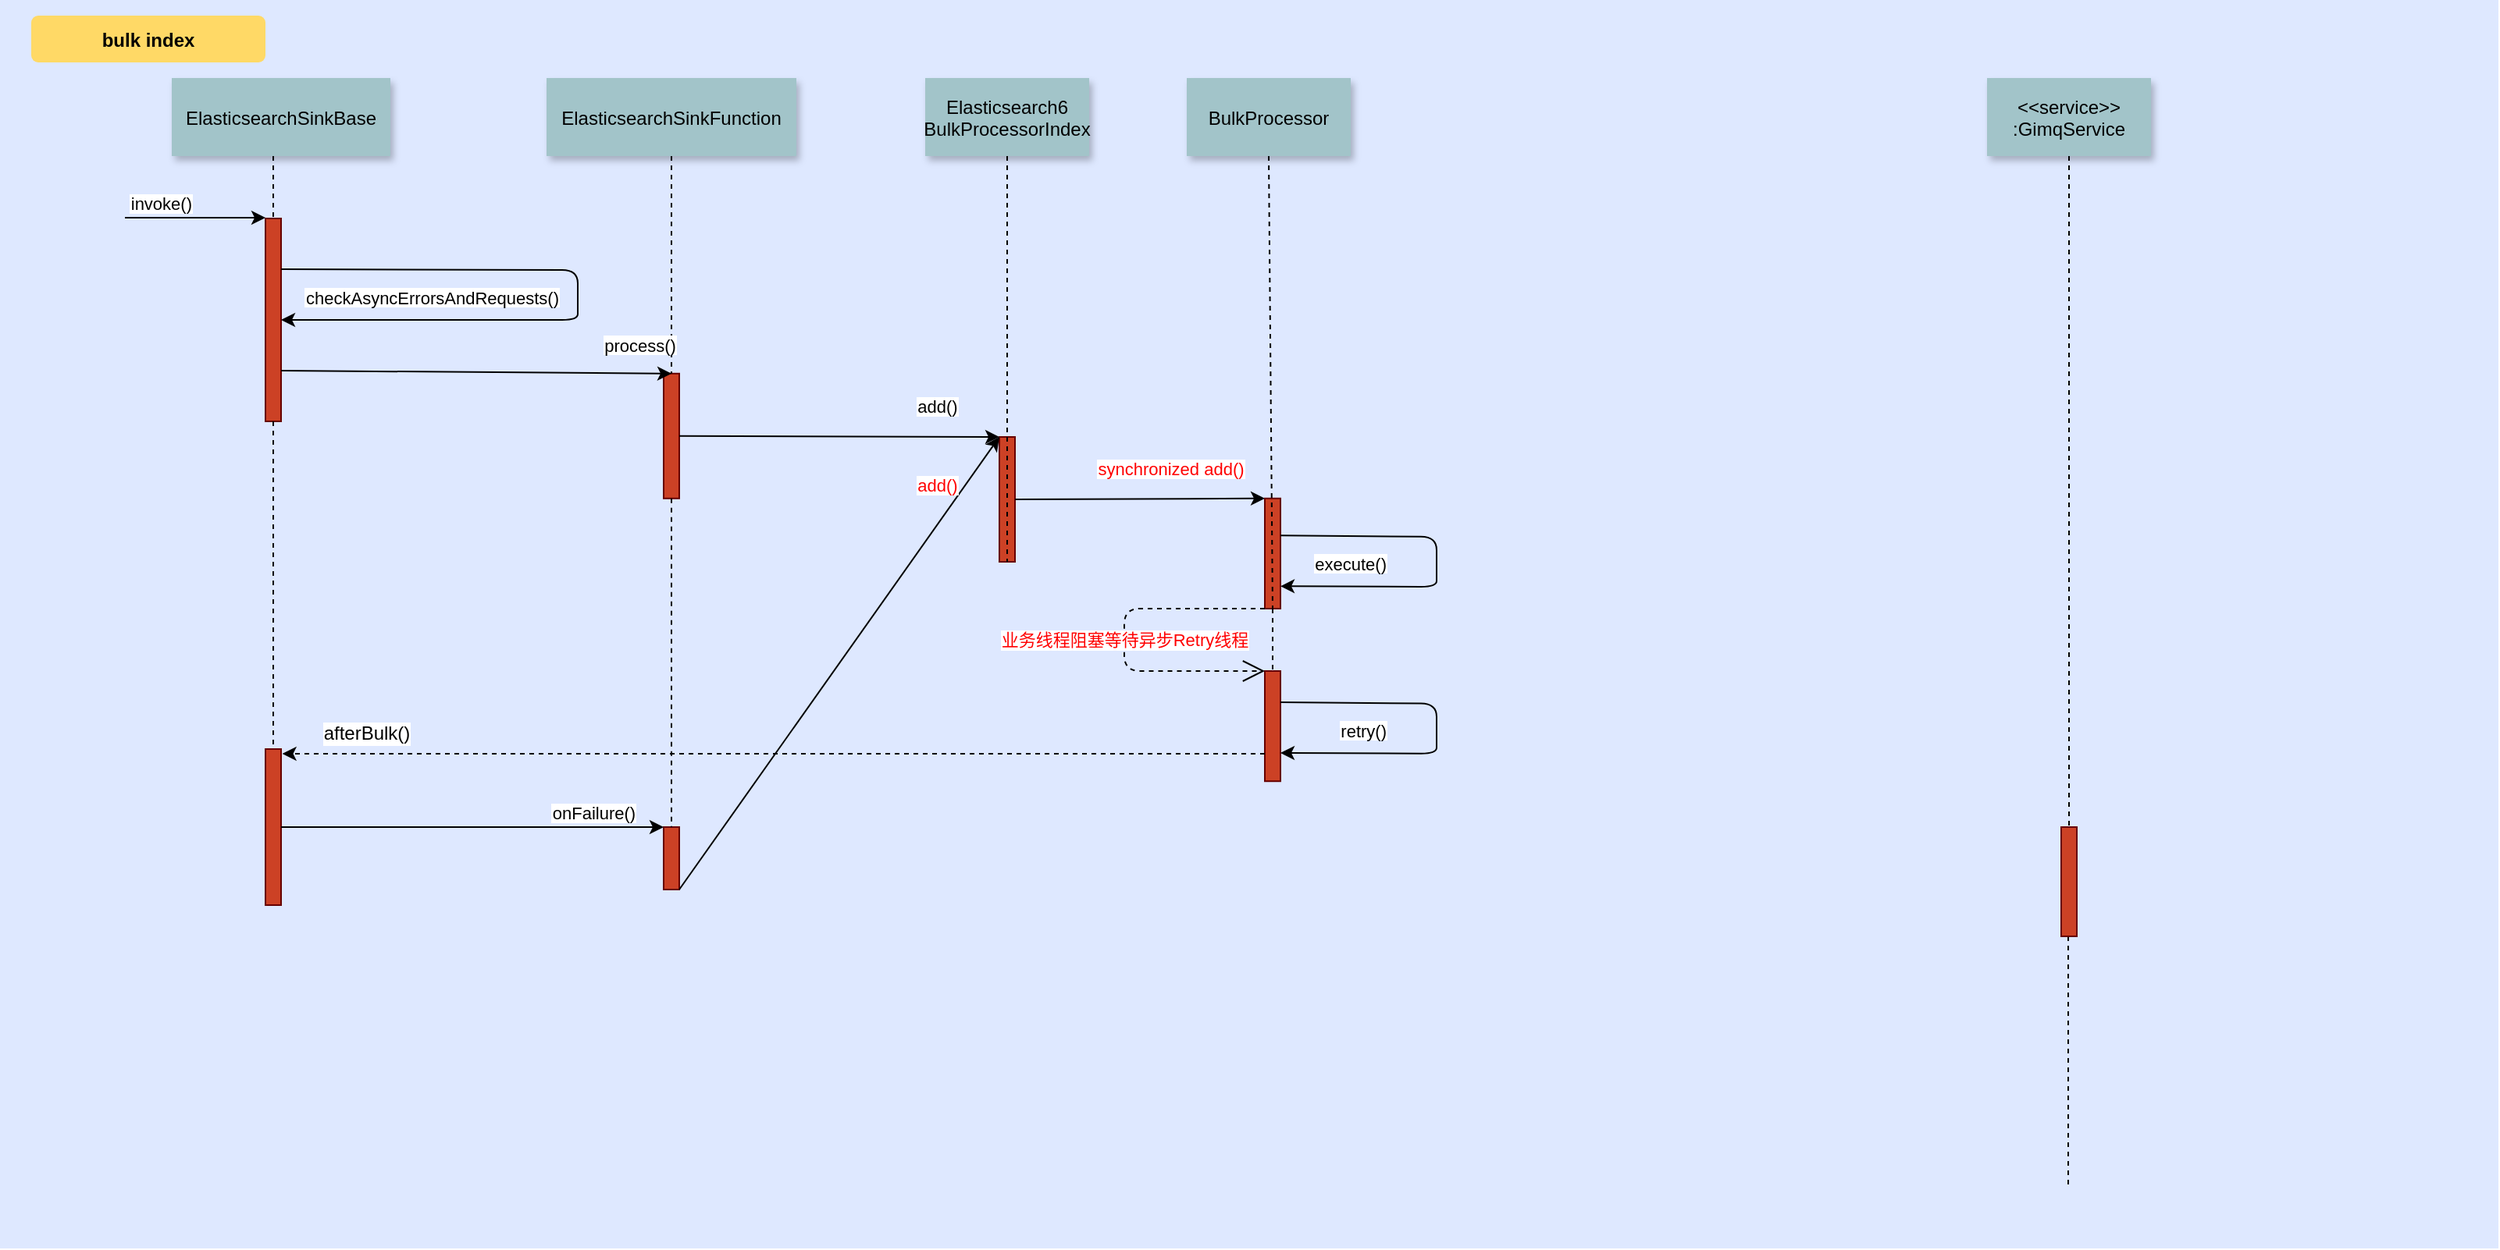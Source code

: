 <mxfile version="14.2.4" type="github">
  <diagram name="Page-1" id="9361dd3d-8414-5efd-6122-117bd74ce7a7">
    <mxGraphModel dx="940" dy="704" grid="1" gridSize="10" guides="1" tooltips="1" connect="1" arrows="1" fold="1" page="0" pageScale="1.5" pageWidth="826" pageHeight="1169" background="#ffffff" math="0" shadow="0">
      <root>
        <mxCell id="0" />
        <mxCell id="1" parent="0" />
        <mxCell id="69" value="" style="fillColor=#DEE8FF;strokeColor=none" parent="1" vertex="1">
          <mxGeometry x="30" y="10" width="1600" height="800" as="geometry" />
        </mxCell>
        <mxCell id="81" value="" style="edgeStyle=elbowEdgeStyle;elbow=horizontal;endArrow=none;dashed=1" parent="1" edge="1">
          <mxGeometry x="1460" y="437.894" width="100" height="100" as="geometry">
            <mxPoint x="1354.5" y="610" as="sourcePoint" />
            <mxPoint x="1354.5" y="770" as="targetPoint" />
          </mxGeometry>
        </mxCell>
        <mxCell id="2" value="" style="fillColor=#CC4125;strokeColor=#660000" parent="1" vertex="1">
          <mxGeometry x="200" y="150" width="10" height="130" as="geometry" />
        </mxCell>
        <mxCell id="3" value="invoke()" style="edgeStyle=none;verticalLabelPosition=top;verticalAlign=bottom;labelPosition=left;align=right" parent="1" edge="1">
          <mxGeometry x="110" y="49.5" width="100" height="100" as="geometry">
            <mxPoint x="110" y="149.5" as="sourcePoint" />
            <mxPoint x="200" y="149.5" as="targetPoint" />
          </mxGeometry>
        </mxCell>
        <mxCell id="4" value="ElasticsearchSinkBase" style="shadow=1;fillColor=#A2C4C9;strokeColor=none" parent="1" vertex="1">
          <mxGeometry x="140" y="60" width="140" height="50" as="geometry" />
        </mxCell>
        <mxCell id="6" value="" style="fillColor=#CC4125;strokeColor=#660000" parent="1" vertex="1">
          <mxGeometry x="455" y="249.39" width="10" height="80" as="geometry" />
        </mxCell>
        <mxCell id="7" value="ElasticsearchSinkFunction" style="shadow=1;fillColor=#A2C4C9;strokeColor=none" parent="1" vertex="1">
          <mxGeometry x="380" y="60" width="160" height="50" as="geometry" />
        </mxCell>
        <mxCell id="8" value="" style="edgeStyle=none;endArrow=none;dashed=1" parent="1" source="7" target="6" edge="1">
          <mxGeometry x="272.335" y="165" width="100" height="100" as="geometry">
            <mxPoint x="347.259" y="110" as="sourcePoint" />
            <mxPoint x="347.576" y="165" as="targetPoint" />
          </mxGeometry>
        </mxCell>
        <mxCell id="9" value="process()" style="edgeStyle=none;verticalLabelPosition=top;verticalAlign=bottom;exitX=1;exitY=0.75;exitDx=0;exitDy=0;entryX=0.5;entryY=0;entryDx=0;entryDy=0;" parent="1" edge="1" target="6" source="2">
          <mxGeometry width="100" height="100" as="geometry">
            <mxPoint x="210" y="179.5" as="sourcePoint" />
            <mxPoint x="340" y="179.5" as="targetPoint" />
            <mxPoint x="105" y="-8" as="offset" />
          </mxGeometry>
        </mxCell>
        <mxCell id="21" value="" style="fillColor=#CC4125;strokeColor=#660000" parent="1" vertex="1">
          <mxGeometry x="670" y="290.004" width="10" height="80" as="geometry" />
        </mxCell>
        <mxCell id="22" value="Elasticsearch6&#xa;BulkProcessorIndex" style="shadow=1;fillColor=#A2C4C9;strokeColor=none" parent="1" vertex="1">
          <mxGeometry x="622.5" y="60" width="105" height="50" as="geometry" />
        </mxCell>
        <mxCell id="23" value="" style="edgeStyle=none;endArrow=none;dashed=1;entryX=0.5;entryY=1;entryDx=0;entryDy=0;" parent="1" source="22" target="21" edge="1">
          <mxGeometry x="614.488" y="175.0" width="100" height="100" as="geometry">
            <mxPoint x="674.653" y="110" as="sourcePoint" />
            <mxPoint x="674.653" y="260" as="targetPoint" />
          </mxGeometry>
        </mxCell>
        <mxCell id="33" value="" style="edgeStyle=elbowEdgeStyle;elbow=horizontal;endArrow=none;dashed=1" parent="1" source="4" target="2" edge="1">
          <mxGeometry x="230.0" y="310" width="100" height="100" as="geometry">
            <mxPoint x="230.0" y="410" as="sourcePoint" />
            <mxPoint x="330" y="310" as="targetPoint" />
          </mxGeometry>
        </mxCell>
        <mxCell id="42" value="" style="fillColor=#CC4125;strokeColor=#660000" parent="1" vertex="1">
          <mxGeometry x="200" y="490" width="10" height="100" as="geometry" />
        </mxCell>
        <mxCell id="44" value="" style="edgeStyle=none;dashed=1;endArrow=none" parent="1" source="2" target="42" edge="1">
          <mxGeometry x="50" y="300" width="100" height="100" as="geometry">
            <mxPoint x="50" y="400" as="sourcePoint" />
            <mxPoint x="150" y="300" as="targetPoint" />
          </mxGeometry>
        </mxCell>
        <mxCell id="48" value="" style="fillColor=#CC4125;strokeColor=#660000" parent="1" vertex="1">
          <mxGeometry x="455" y="540" width="10" height="40" as="geometry" />
        </mxCell>
        <mxCell id="52" value="" style="edgeStyle=none;endArrow=none;dashed=1" parent="1" source="6" target="48" edge="1">
          <mxGeometry x="376.571" y="339.697" width="100" height="100" as="geometry">
            <mxPoint x="451.736" y="284.697" as="sourcePoint" />
            <mxPoint x="451.736" y="464.091" as="targetPoint" />
          </mxGeometry>
        </mxCell>
        <mxCell id="58" value="" style="fillColor=#CC4125;strokeColor=#660000" parent="1" vertex="1">
          <mxGeometry x="1350" y="540" width="10" height="70" as="geometry" />
        </mxCell>
        <mxCell id="64" value="&lt;&lt;service&gt;&gt;&#xa;:GimqService" style="shadow=1;fillColor=#A2C4C9;strokeColor=none" parent="1" vertex="1">
          <mxGeometry x="1302.5" y="60" width="105" height="50" as="geometry" />
        </mxCell>
        <mxCell id="65" value="" style="edgeStyle=none;endArrow=none;dashed=1" parent="1" source="64" target="58" edge="1">
          <mxGeometry x="1174.071" y="210" width="100" height="100" as="geometry">
            <mxPoint x="1222.5" y="115" as="sourcePoint" />
            <mxPoint x="1222.5" y="445" as="targetPoint" />
          </mxGeometry>
        </mxCell>
        <mxCell id="71" value="bulk index" style="rounded=1;fontStyle=1;fillColor=#FFD966;strokeColor=none" parent="1" vertex="1">
          <mxGeometry x="50" y="20" width="150" height="30" as="geometry" />
        </mxCell>
        <mxCell id="IMTFZmsWNQajksGAzi-T-99" value="checkAsyncErrorsAndRequests()" style="edgeStyle=none;verticalLabelPosition=top;verticalAlign=bottom;labelPosition=left;align=right;exitX=1;exitY=0.25;exitDx=0;exitDy=0;entryX=1;entryY=0.5;entryDx=0;entryDy=0;" edge="1" parent="1" source="2" target="2">
          <mxGeometry width="100" height="100" as="geometry">
            <mxPoint x="120" y="159.5" as="sourcePoint" />
            <mxPoint x="210" y="159.5" as="targetPoint" />
            <Array as="points">
              <mxPoint x="400" y="183" />
              <mxPoint x="400" y="200" />
              <mxPoint x="400" y="215" />
            </Array>
            <mxPoint x="180" y="11" as="offset" />
          </mxGeometry>
        </mxCell>
        <mxCell id="IMTFZmsWNQajksGAzi-T-102" value="add()" style="edgeStyle=none;verticalLabelPosition=top;verticalAlign=bottom;exitX=1;exitY=0.5;exitDx=0;exitDy=0;entryX=0;entryY=0;entryDx=0;entryDy=0;" edge="1" parent="1" source="6" target="21">
          <mxGeometry width="100" height="100" as="geometry">
            <mxPoint x="465" y="280" as="sourcePoint" />
            <mxPoint x="715" y="281.89" as="targetPoint" />
            <mxPoint x="63" y="-10" as="offset" />
          </mxGeometry>
        </mxCell>
        <mxCell id="IMTFZmsWNQajksGAzi-T-103" value="BulkProcessor" style="shadow=1;fillColor=#A2C4C9;strokeColor=none" vertex="1" parent="1">
          <mxGeometry x="790" y="60" width="105" height="50" as="geometry" />
        </mxCell>
        <mxCell id="IMTFZmsWNQajksGAzi-T-106" value="" style="edgeStyle=none;endArrow=none;dashed=1;exitX=0.5;exitY=1;exitDx=0;exitDy=0;" edge="1" parent="1" source="IMTFZmsWNQajksGAzi-T-113">
          <mxGeometry x="799.071" y="205" width="100" height="100" as="geometry">
            <mxPoint x="842.5" y="110" as="sourcePoint" />
            <mxPoint x="850" y="480" as="targetPoint" />
          </mxGeometry>
        </mxCell>
        <mxCell id="IMTFZmsWNQajksGAzi-T-107" value="synchronized add()" style="edgeStyle=none;verticalLabelPosition=top;verticalAlign=bottom;exitX=1;exitY=0.5;exitDx=0;exitDy=0;entryX=0;entryY=0;entryDx=0;entryDy=0;fontColor=#FF0000;" edge="1" parent="1" source="21" target="IMTFZmsWNQajksGAzi-T-104">
          <mxGeometry width="100" height="100" as="geometry">
            <mxPoint x="690" y="328.39" as="sourcePoint" />
            <mxPoint x="810" y="329" as="targetPoint" />
            <mxPoint x="20" y="-10" as="offset" />
          </mxGeometry>
        </mxCell>
        <mxCell id="IMTFZmsWNQajksGAzi-T-104" value="" style="fillColor=#CC4125;strokeColor=#660000" vertex="1" parent="1">
          <mxGeometry x="840" y="329.39" width="10" height="70.61" as="geometry" />
        </mxCell>
        <mxCell id="IMTFZmsWNQajksGAzi-T-111" value="" style="edgeStyle=none;endArrow=none;dashed=1;exitX=0.5;exitY=1;exitDx=0;exitDy=0;entryX=0.5;entryY=1;entryDx=0;entryDy=0;" edge="1" parent="1" source="IMTFZmsWNQajksGAzi-T-103" target="IMTFZmsWNQajksGAzi-T-104">
          <mxGeometry x="799.071" y="205" width="100" height="100" as="geometry">
            <mxPoint x="842.5" y="110" as="sourcePoint" />
            <mxPoint x="850" y="480" as="targetPoint" />
          </mxGeometry>
        </mxCell>
        <mxCell id="IMTFZmsWNQajksGAzi-T-112" value="execute()" style="edgeStyle=none;verticalLabelPosition=top;verticalAlign=bottom;labelPosition=left;align=right;exitX=1;exitY=0.25;exitDx=0;exitDy=0;entryX=1;entryY=0.5;entryDx=0;entryDy=0;" edge="1" parent="1">
          <mxGeometry width="100" height="100" as="geometry">
            <mxPoint x="850" y="353.14" as="sourcePoint" />
            <mxPoint x="850" y="385.64" as="targetPoint" />
            <Array as="points">
              <mxPoint x="950" y="354" />
              <mxPoint x="950" y="371" />
              <mxPoint x="950" y="386" />
            </Array>
            <mxPoint x="70" y="11" as="offset" />
          </mxGeometry>
        </mxCell>
        <mxCell id="IMTFZmsWNQajksGAzi-T-113" value="" style="fillColor=#CC4125;strokeColor=#660000" vertex="1" parent="1">
          <mxGeometry x="840" y="440" width="10" height="70.61" as="geometry" />
        </mxCell>
        <mxCell id="IMTFZmsWNQajksGAzi-T-114" value="" style="edgeStyle=none;endArrow=none;dashed=1;exitX=0.5;exitY=1;exitDx=0;exitDy=0;" edge="1" parent="1" source="IMTFZmsWNQajksGAzi-T-104" target="IMTFZmsWNQajksGAzi-T-113">
          <mxGeometry x="799.071" y="205" width="100" height="100" as="geometry">
            <mxPoint x="845" y="400.0" as="sourcePoint" />
            <mxPoint x="850" y="480" as="targetPoint" />
          </mxGeometry>
        </mxCell>
        <mxCell id="IMTFZmsWNQajksGAzi-T-115" value="retry()" style="edgeStyle=none;verticalLabelPosition=top;verticalAlign=bottom;labelPosition=left;align=right;exitX=1;exitY=0.25;exitDx=0;exitDy=0;entryX=1;entryY=0.5;entryDx=0;entryDy=0;" edge="1" parent="1">
          <mxGeometry y="106.86" width="100" height="100" as="geometry">
            <mxPoint x="850" y="460.0" as="sourcePoint" />
            <mxPoint x="850" y="492.5" as="targetPoint" />
            <Array as="points">
              <mxPoint x="950" y="460.86" />
              <mxPoint x="950" y="477.86" />
              <mxPoint x="950" y="492.86" />
            </Array>
            <mxPoint x="70" y="11" as="offset" />
          </mxGeometry>
        </mxCell>
        <mxCell id="IMTFZmsWNQajksGAzi-T-116" value="&lt;font color=&quot;#000000&quot;&gt;afterBulk()&lt;/font&gt;" style="text;html=1;align=center;verticalAlign=middle;whiteSpace=wrap;rounded=0;labelBackgroundColor=#FFFFFF;" vertex="1" parent="1">
          <mxGeometry x="240" y="470" width="50" height="20" as="geometry" />
        </mxCell>
        <mxCell id="IMTFZmsWNQajksGAzi-T-117" value="onFailure()" style="edgeStyle=none;verticalLabelPosition=top;verticalAlign=bottom;entryX=0;entryY=0;entryDx=0;entryDy=0;exitX=1;exitY=0.5;exitDx=0;exitDy=0;" edge="1" parent="1" source="42" target="48">
          <mxGeometry width="100" height="100" as="geometry">
            <mxPoint x="220" y="560" as="sourcePoint" />
            <mxPoint x="460" y="521" as="targetPoint" />
            <mxPoint x="78" as="offset" />
          </mxGeometry>
        </mxCell>
        <mxCell id="IMTFZmsWNQajksGAzi-T-118" value="业务线程阻塞等待异步Retry线程" style="endArrow=open;endSize=12;dashed=1;html=1;fontColor=#FF0000;entryX=0;entryY=0;entryDx=0;entryDy=0;" edge="1" parent="1" target="IMTFZmsWNQajksGAzi-T-113">
          <mxGeometry width="160" relative="1" as="geometry">
            <mxPoint x="840" y="400" as="sourcePoint" />
            <mxPoint x="810" y="530" as="targetPoint" />
            <Array as="points">
              <mxPoint x="750" y="400" />
              <mxPoint x="750" y="440" />
            </Array>
          </mxGeometry>
        </mxCell>
        <mxCell id="IMTFZmsWNQajksGAzi-T-122" value="" style="edgeStyle=elbowEdgeStyle;elbow=vertical;dashed=1;verticalLabelPosition=bottom;verticalAlign=top;exitX=0;exitY=0.75;exitDx=0;exitDy=0;entryX=0.113;entryY=0.604;entryDx=0;entryDy=0;entryPerimeter=0;" edge="1" parent="1" source="IMTFZmsWNQajksGAzi-T-113" target="69">
          <mxGeometry x="530" y="549.078" width="100" height="100" as="geometry">
            <mxPoint x="1000" y="541.736" as="sourcePoint" />
            <mxPoint x="290" y="490" as="targetPoint" />
            <Array as="points">
              <mxPoint x="420" y="493" />
              <mxPoint x="610" y="493" />
            </Array>
          </mxGeometry>
        </mxCell>
        <mxCell id="IMTFZmsWNQajksGAzi-T-123" value="add()" style="edgeStyle=none;verticalLabelPosition=top;verticalAlign=bottom;exitX=1;exitY=1;exitDx=0;exitDy=0;fontColor=#FF0000;" edge="1" parent="1" source="48">
          <mxGeometry width="100" height="100" as="geometry">
            <mxPoint x="475" y="299.39" as="sourcePoint" />
            <mxPoint x="670" y="290" as="targetPoint" />
            <mxPoint x="63" y="-105" as="offset" />
          </mxGeometry>
        </mxCell>
      </root>
    </mxGraphModel>
  </diagram>
</mxfile>
